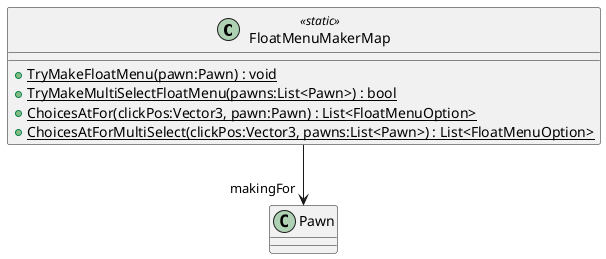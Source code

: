 @startuml
class FloatMenuMakerMap <<static>> {
    + {static} TryMakeFloatMenu(pawn:Pawn) : void
    + {static} TryMakeMultiSelectFloatMenu(pawns:List<Pawn>) : bool
    + {static} ChoicesAtFor(clickPos:Vector3, pawn:Pawn) : List<FloatMenuOption>
    + {static} ChoicesAtForMultiSelect(clickPos:Vector3, pawns:List<Pawn>) : List<FloatMenuOption>
}
FloatMenuMakerMap --> "makingFor" Pawn
@enduml
